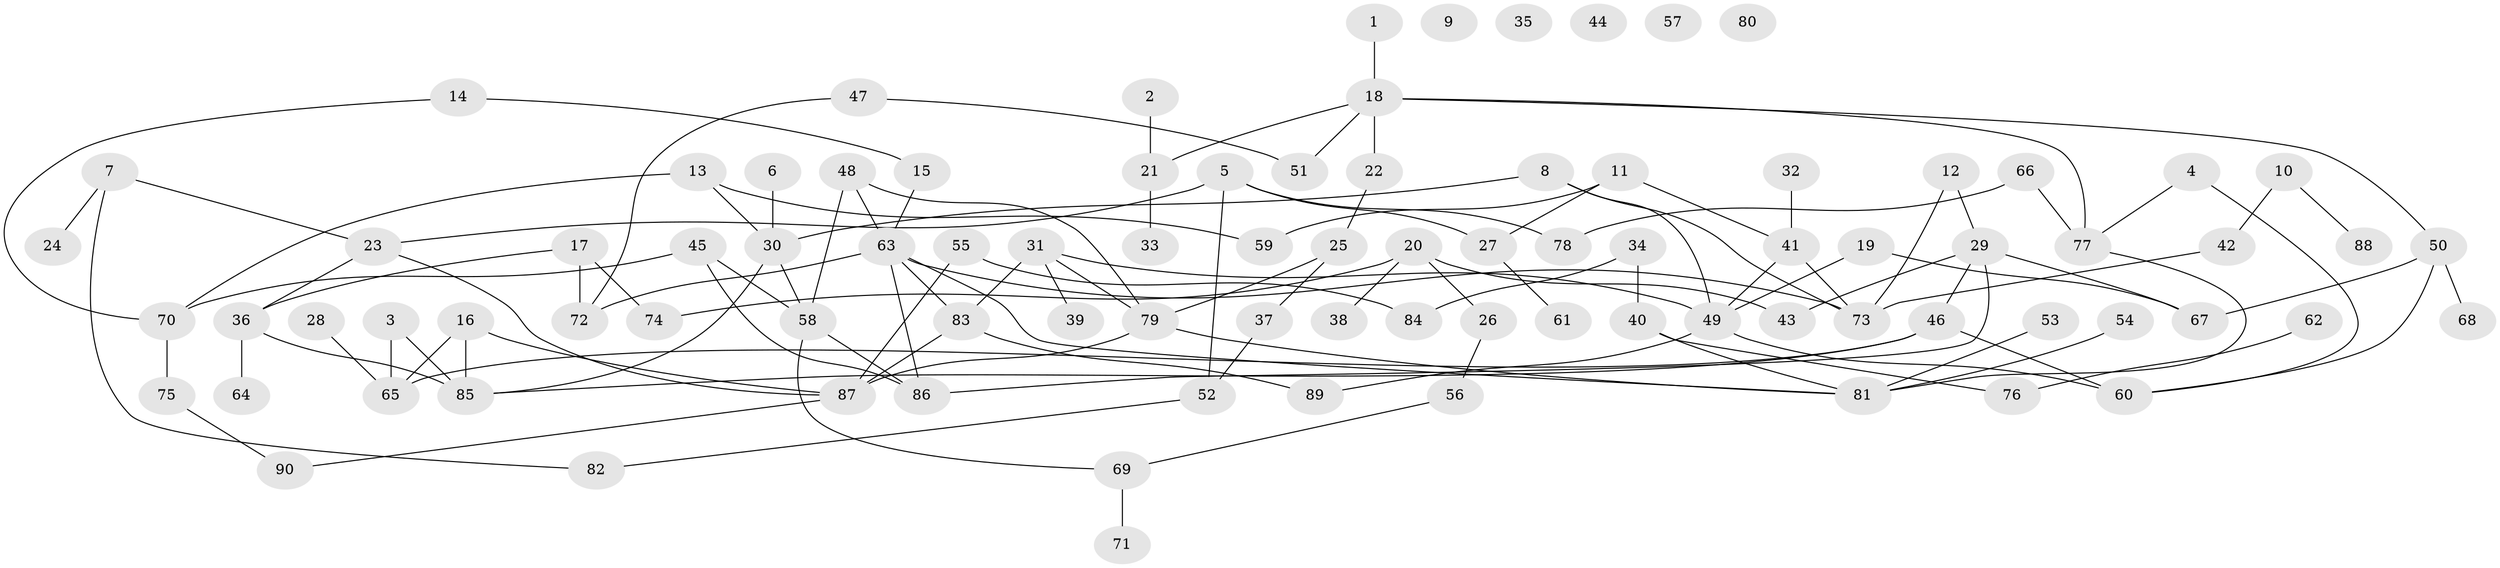 // coarse degree distribution, {1: 0.1864406779661017, 2: 0.2542372881355932, 4: 0.0847457627118644, 3: 0.22033898305084745, 0: 0.0847457627118644, 5: 0.01694915254237288, 6: 0.06779661016949153, 7: 0.03389830508474576, 8: 0.03389830508474576, 9: 0.01694915254237288}
// Generated by graph-tools (version 1.1) at 2025/41/03/06/25 10:41:25]
// undirected, 90 vertices, 118 edges
graph export_dot {
graph [start="1"]
  node [color=gray90,style=filled];
  1;
  2;
  3;
  4;
  5;
  6;
  7;
  8;
  9;
  10;
  11;
  12;
  13;
  14;
  15;
  16;
  17;
  18;
  19;
  20;
  21;
  22;
  23;
  24;
  25;
  26;
  27;
  28;
  29;
  30;
  31;
  32;
  33;
  34;
  35;
  36;
  37;
  38;
  39;
  40;
  41;
  42;
  43;
  44;
  45;
  46;
  47;
  48;
  49;
  50;
  51;
  52;
  53;
  54;
  55;
  56;
  57;
  58;
  59;
  60;
  61;
  62;
  63;
  64;
  65;
  66;
  67;
  68;
  69;
  70;
  71;
  72;
  73;
  74;
  75;
  76;
  77;
  78;
  79;
  80;
  81;
  82;
  83;
  84;
  85;
  86;
  87;
  88;
  89;
  90;
  1 -- 18;
  2 -- 21;
  3 -- 65;
  3 -- 85;
  4 -- 60;
  4 -- 77;
  5 -- 23;
  5 -- 27;
  5 -- 52;
  5 -- 78;
  6 -- 30;
  7 -- 23;
  7 -- 24;
  7 -- 82;
  8 -- 30;
  8 -- 49;
  8 -- 73;
  10 -- 42;
  10 -- 88;
  11 -- 27;
  11 -- 41;
  11 -- 59;
  12 -- 29;
  12 -- 73;
  13 -- 30;
  13 -- 59;
  13 -- 70;
  14 -- 15;
  14 -- 70;
  15 -- 63;
  16 -- 65;
  16 -- 85;
  16 -- 87;
  17 -- 36;
  17 -- 72;
  17 -- 74;
  18 -- 21;
  18 -- 22;
  18 -- 50;
  18 -- 51;
  18 -- 77;
  19 -- 49;
  19 -- 67;
  20 -- 26;
  20 -- 38;
  20 -- 43;
  20 -- 74;
  21 -- 33;
  22 -- 25;
  23 -- 36;
  23 -- 87;
  25 -- 37;
  25 -- 79;
  26 -- 56;
  27 -- 61;
  28 -- 65;
  29 -- 43;
  29 -- 46;
  29 -- 67;
  29 -- 86;
  30 -- 58;
  30 -- 85;
  31 -- 39;
  31 -- 49;
  31 -- 79;
  31 -- 83;
  32 -- 41;
  34 -- 40;
  34 -- 84;
  36 -- 64;
  36 -- 85;
  37 -- 52;
  40 -- 76;
  40 -- 81;
  41 -- 49;
  41 -- 73;
  42 -- 73;
  45 -- 58;
  45 -- 70;
  45 -- 86;
  46 -- 60;
  46 -- 65;
  46 -- 85;
  47 -- 51;
  47 -- 72;
  48 -- 58;
  48 -- 63;
  48 -- 79;
  49 -- 60;
  49 -- 89;
  50 -- 60;
  50 -- 67;
  50 -- 68;
  52 -- 82;
  53 -- 81;
  54 -- 81;
  55 -- 84;
  55 -- 87;
  56 -- 69;
  58 -- 69;
  58 -- 86;
  62 -- 76;
  63 -- 72;
  63 -- 73;
  63 -- 81;
  63 -- 83;
  63 -- 86;
  66 -- 77;
  66 -- 78;
  69 -- 71;
  70 -- 75;
  75 -- 90;
  77 -- 81;
  79 -- 81;
  79 -- 87;
  83 -- 87;
  83 -- 89;
  87 -- 90;
}
